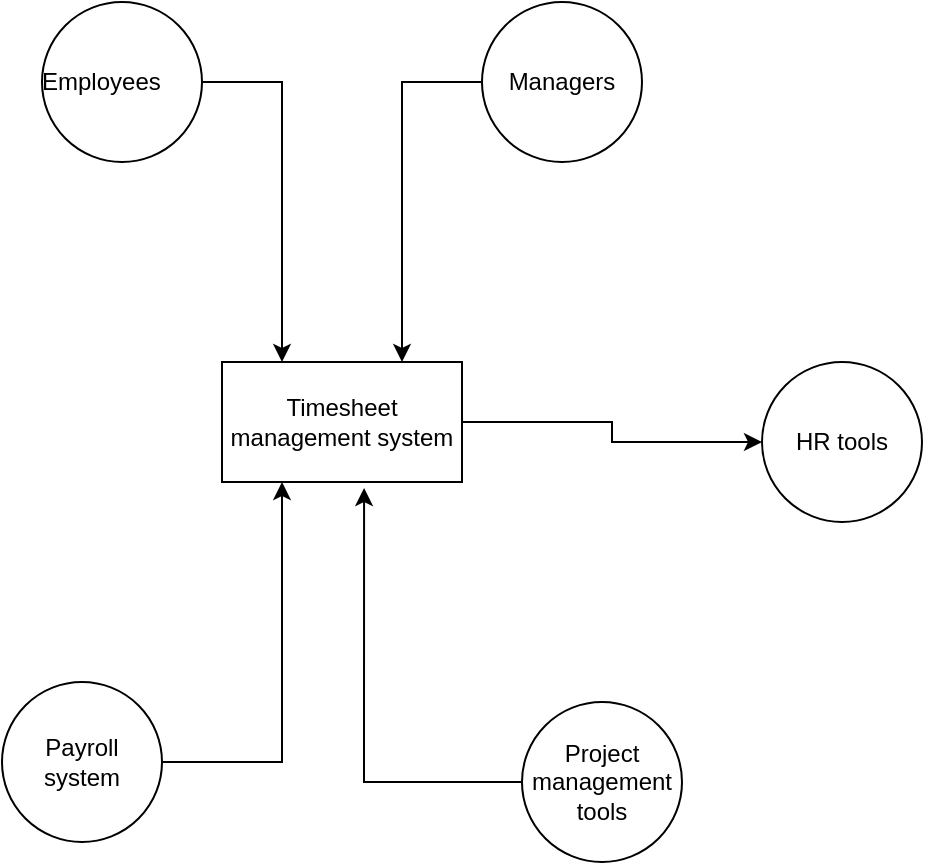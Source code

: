 <mxfile version="24.7.13">
  <diagram name="Page-1" id="oFzx5GKKmwyWG8xhSMEZ">
    <mxGraphModel dx="1434" dy="736" grid="1" gridSize="10" guides="1" tooltips="1" connect="1" arrows="1" fold="1" page="1" pageScale="1" pageWidth="850" pageHeight="1100" math="0" shadow="0">
      <root>
        <mxCell id="0" />
        <mxCell id="1" parent="0" />
        <mxCell id="6DLf0M4u58F8rXp5rgFk-14" style="edgeStyle=orthogonalEdgeStyle;rounded=0;orthogonalLoop=1;jettySize=auto;html=1;exitX=1;exitY=0.5;exitDx=0;exitDy=0;entryX=0;entryY=0.5;entryDx=0;entryDy=0;" edge="1" parent="1" source="6DLf0M4u58F8rXp5rgFk-1" target="6DLf0M4u58F8rXp5rgFk-9">
          <mxGeometry relative="1" as="geometry" />
        </mxCell>
        <mxCell id="6DLf0M4u58F8rXp5rgFk-1" value="Timesheet management system" style="rounded=0;whiteSpace=wrap;html=1;" vertex="1" parent="1">
          <mxGeometry x="400" y="310" width="120" height="60" as="geometry" />
        </mxCell>
        <mxCell id="6DLf0M4u58F8rXp5rgFk-12" style="edgeStyle=orthogonalEdgeStyle;rounded=0;orthogonalLoop=1;jettySize=auto;html=1;exitX=1;exitY=0.5;exitDx=0;exitDy=0;entryX=0.25;entryY=0;entryDx=0;entryDy=0;" edge="1" parent="1" source="6DLf0M4u58F8rXp5rgFk-2" target="6DLf0M4u58F8rXp5rgFk-1">
          <mxGeometry relative="1" as="geometry" />
        </mxCell>
        <mxCell id="6DLf0M4u58F8rXp5rgFk-2" value="Employees&lt;span style=&quot;white-space: pre;&quot;&gt;&#x9;&lt;/span&gt;" style="ellipse;whiteSpace=wrap;html=1;aspect=fixed;" vertex="1" parent="1">
          <mxGeometry x="310" y="130" width="80" height="80" as="geometry" />
        </mxCell>
        <mxCell id="6DLf0M4u58F8rXp5rgFk-13" style="edgeStyle=orthogonalEdgeStyle;rounded=0;orthogonalLoop=1;jettySize=auto;html=1;exitX=0;exitY=0.5;exitDx=0;exitDy=0;entryX=0.75;entryY=0;entryDx=0;entryDy=0;" edge="1" parent="1" source="6DLf0M4u58F8rXp5rgFk-3" target="6DLf0M4u58F8rXp5rgFk-1">
          <mxGeometry relative="1" as="geometry" />
        </mxCell>
        <mxCell id="6DLf0M4u58F8rXp5rgFk-3" value="Managers" style="ellipse;whiteSpace=wrap;html=1;aspect=fixed;" vertex="1" parent="1">
          <mxGeometry x="530" y="130" width="80" height="80" as="geometry" />
        </mxCell>
        <mxCell id="6DLf0M4u58F8rXp5rgFk-11" style="edgeStyle=orthogonalEdgeStyle;rounded=0;orthogonalLoop=1;jettySize=auto;html=1;entryX=0.25;entryY=1;entryDx=0;entryDy=0;" edge="1" parent="1" source="6DLf0M4u58F8rXp5rgFk-4" target="6DLf0M4u58F8rXp5rgFk-1">
          <mxGeometry relative="1" as="geometry" />
        </mxCell>
        <mxCell id="6DLf0M4u58F8rXp5rgFk-4" value="Payroll system" style="ellipse;whiteSpace=wrap;html=1;aspect=fixed;" vertex="1" parent="1">
          <mxGeometry x="290" y="470" width="80" height="80" as="geometry" />
        </mxCell>
        <mxCell id="6DLf0M4u58F8rXp5rgFk-5" value="Project management tools" style="ellipse;whiteSpace=wrap;html=1;aspect=fixed;" vertex="1" parent="1">
          <mxGeometry x="550" y="480" width="80" height="80" as="geometry" />
        </mxCell>
        <mxCell id="6DLf0M4u58F8rXp5rgFk-9" value="HR tools" style="ellipse;whiteSpace=wrap;html=1;aspect=fixed;" vertex="1" parent="1">
          <mxGeometry x="670" y="310" width="80" height="80" as="geometry" />
        </mxCell>
        <mxCell id="6DLf0M4u58F8rXp5rgFk-10" style="edgeStyle=orthogonalEdgeStyle;rounded=0;orthogonalLoop=1;jettySize=auto;html=1;entryX=0.592;entryY=1.05;entryDx=0;entryDy=0;entryPerimeter=0;" edge="1" parent="1" source="6DLf0M4u58F8rXp5rgFk-5" target="6DLf0M4u58F8rXp5rgFk-1">
          <mxGeometry relative="1" as="geometry" />
        </mxCell>
      </root>
    </mxGraphModel>
  </diagram>
</mxfile>
